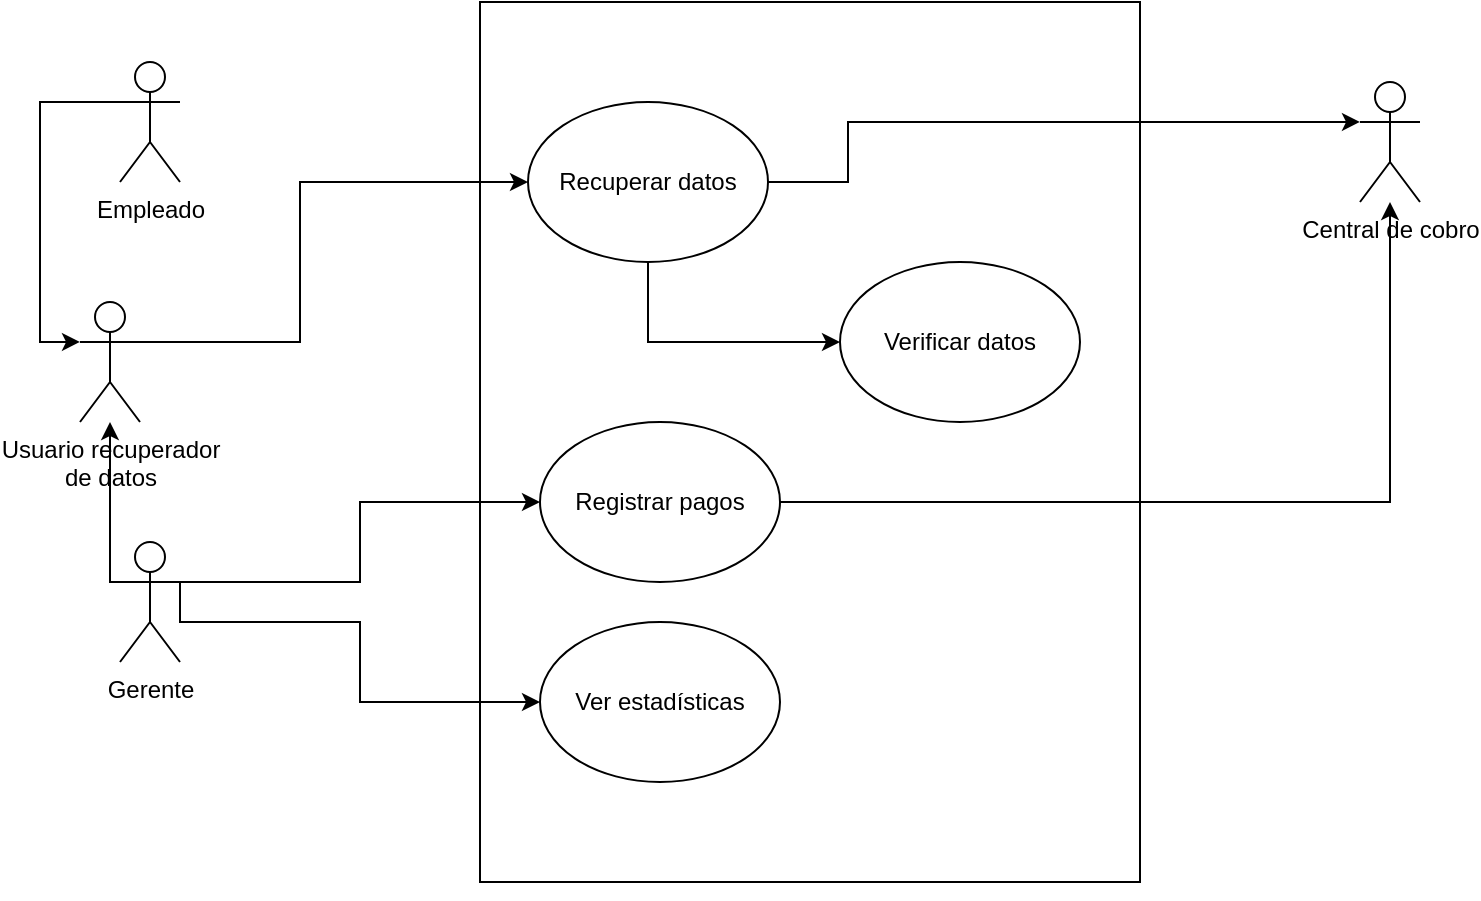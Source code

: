 <mxfile version="21.8.1" type="device">
  <diagram name="Página-1" id="z-JBHXHgfFMKVlA43Gau">
    <mxGraphModel dx="794" dy="456" grid="1" gridSize="10" guides="1" tooltips="1" connect="1" arrows="1" fold="1" page="1" pageScale="1" pageWidth="827" pageHeight="1169" math="0" shadow="0">
      <root>
        <mxCell id="0" />
        <mxCell id="1" parent="0" />
        <mxCell id="5UNZaeu38mxoltJObdmS-1" value="" style="rounded=0;whiteSpace=wrap;html=1;" vertex="1" parent="1">
          <mxGeometry x="270" y="560" width="330" height="440" as="geometry" />
        </mxCell>
        <mxCell id="5UNZaeu38mxoltJObdmS-2" style="edgeStyle=orthogonalEdgeStyle;rounded=0;orthogonalLoop=1;jettySize=auto;html=1;exitX=1;exitY=0.333;exitDx=0;exitDy=0;exitPerimeter=0;entryX=0;entryY=0.5;entryDx=0;entryDy=0;" edge="1" parent="1" source="5UNZaeu38mxoltJObdmS-17" target="5UNZaeu38mxoltJObdmS-11">
          <mxGeometry relative="1" as="geometry">
            <Array as="points">
              <mxPoint x="180" y="730" />
              <mxPoint x="180" y="650" />
            </Array>
          </mxGeometry>
        </mxCell>
        <mxCell id="5UNZaeu38mxoltJObdmS-6" value="Central de cobro" style="shape=umlActor;verticalLabelPosition=bottom;verticalAlign=top;html=1;outlineConnect=0;rounded=0;" vertex="1" parent="1">
          <mxGeometry x="710" y="600" width="30" height="60" as="geometry" />
        </mxCell>
        <mxCell id="5UNZaeu38mxoltJObdmS-7" value="Empleado" style="shape=umlActor;verticalLabelPosition=bottom;verticalAlign=top;html=1;outlineConnect=0;rounded=0;" vertex="1" parent="1">
          <mxGeometry x="90" y="590" width="30" height="60" as="geometry" />
        </mxCell>
        <mxCell id="5UNZaeu38mxoltJObdmS-10" style="edgeStyle=orthogonalEdgeStyle;rounded=0;orthogonalLoop=1;jettySize=auto;html=1;exitX=1;exitY=0.5;exitDx=0;exitDy=0;entryX=0;entryY=0.333;entryDx=0;entryDy=0;entryPerimeter=0;" edge="1" parent="1" source="5UNZaeu38mxoltJObdmS-11" target="5UNZaeu38mxoltJObdmS-6">
          <mxGeometry relative="1" as="geometry">
            <Array as="points">
              <mxPoint x="454" y="650" />
              <mxPoint x="454" y="620" />
            </Array>
            <mxPoint x="470" y="620" as="targetPoint" />
          </mxGeometry>
        </mxCell>
        <mxCell id="5UNZaeu38mxoltJObdmS-27" style="edgeStyle=orthogonalEdgeStyle;rounded=0;orthogonalLoop=1;jettySize=auto;html=1;exitX=0.5;exitY=1;exitDx=0;exitDy=0;entryX=0;entryY=0.5;entryDx=0;entryDy=0;" edge="1" parent="1" source="5UNZaeu38mxoltJObdmS-11" target="5UNZaeu38mxoltJObdmS-26">
          <mxGeometry relative="1" as="geometry" />
        </mxCell>
        <mxCell id="5UNZaeu38mxoltJObdmS-11" value="Recuperar datos" style="ellipse;whiteSpace=wrap;html=1;rounded=0;" vertex="1" parent="1">
          <mxGeometry x="294" y="610" width="120" height="80" as="geometry" />
        </mxCell>
        <mxCell id="5UNZaeu38mxoltJObdmS-14" style="edgeStyle=orthogonalEdgeStyle;rounded=0;orthogonalLoop=1;jettySize=auto;html=1;exitX=0;exitY=0.333;exitDx=0;exitDy=0;exitPerimeter=0;" edge="1" parent="1" source="5UNZaeu38mxoltJObdmS-16" target="5UNZaeu38mxoltJObdmS-17">
          <mxGeometry relative="1" as="geometry">
            <Array as="points">
              <mxPoint x="85" y="850" />
            </Array>
          </mxGeometry>
        </mxCell>
        <mxCell id="5UNZaeu38mxoltJObdmS-15" style="edgeStyle=orthogonalEdgeStyle;rounded=0;orthogonalLoop=1;jettySize=auto;html=1;exitX=1;exitY=0.333;exitDx=0;exitDy=0;exitPerimeter=0;entryX=0;entryY=0.5;entryDx=0;entryDy=0;" edge="1" parent="1" source="5UNZaeu38mxoltJObdmS-16" target="5UNZaeu38mxoltJObdmS-21">
          <mxGeometry relative="1" as="geometry" />
        </mxCell>
        <mxCell id="5UNZaeu38mxoltJObdmS-29" style="edgeStyle=orthogonalEdgeStyle;rounded=0;orthogonalLoop=1;jettySize=auto;html=1;exitX=1;exitY=0.333;exitDx=0;exitDy=0;exitPerimeter=0;entryX=0;entryY=0.5;entryDx=0;entryDy=0;" edge="1" parent="1" source="5UNZaeu38mxoltJObdmS-16" target="5UNZaeu38mxoltJObdmS-24">
          <mxGeometry relative="1" as="geometry">
            <Array as="points">
              <mxPoint x="120" y="870" />
              <mxPoint x="210" y="870" />
              <mxPoint x="210" y="910" />
            </Array>
          </mxGeometry>
        </mxCell>
        <mxCell id="5UNZaeu38mxoltJObdmS-16" value="Gerente" style="shape=umlActor;verticalLabelPosition=bottom;verticalAlign=top;html=1;outlineConnect=0;rounded=0;" vertex="1" parent="1">
          <mxGeometry x="90" y="830" width="30" height="60" as="geometry" />
        </mxCell>
        <mxCell id="5UNZaeu38mxoltJObdmS-17" value="Usuario recuperador&lt;br&gt;de datos&lt;br&gt;" style="shape=umlActor;verticalLabelPosition=bottom;verticalAlign=top;html=1;outlineConnect=0;rounded=0;" vertex="1" parent="1">
          <mxGeometry x="70" y="710" width="30" height="60" as="geometry" />
        </mxCell>
        <mxCell id="5UNZaeu38mxoltJObdmS-18" style="edgeStyle=orthogonalEdgeStyle;rounded=0;orthogonalLoop=1;jettySize=auto;html=1;exitX=0;exitY=0.333;exitDx=0;exitDy=0;exitPerimeter=0;entryX=0;entryY=0.333;entryDx=0;entryDy=0;entryPerimeter=0;" edge="1" parent="1" source="5UNZaeu38mxoltJObdmS-7" target="5UNZaeu38mxoltJObdmS-17">
          <mxGeometry relative="1" as="geometry" />
        </mxCell>
        <mxCell id="5UNZaeu38mxoltJObdmS-28" style="edgeStyle=orthogonalEdgeStyle;rounded=0;orthogonalLoop=1;jettySize=auto;html=1;exitX=1;exitY=0.5;exitDx=0;exitDy=0;" edge="1" parent="1" source="5UNZaeu38mxoltJObdmS-21" target="5UNZaeu38mxoltJObdmS-6">
          <mxGeometry relative="1" as="geometry" />
        </mxCell>
        <mxCell id="5UNZaeu38mxoltJObdmS-21" value="Registrar pagos" style="ellipse;whiteSpace=wrap;html=1;rounded=0;" vertex="1" parent="1">
          <mxGeometry x="300" y="770" width="120" height="80" as="geometry" />
        </mxCell>
        <mxCell id="5UNZaeu38mxoltJObdmS-24" value="Ver estadísticas" style="ellipse;whiteSpace=wrap;html=1;rounded=0;" vertex="1" parent="1">
          <mxGeometry x="300" y="870" width="120" height="80" as="geometry" />
        </mxCell>
        <mxCell id="5UNZaeu38mxoltJObdmS-26" value="Verificar datos" style="ellipse;whiteSpace=wrap;html=1;rounded=0;" vertex="1" parent="1">
          <mxGeometry x="450" y="690" width="120" height="80" as="geometry" />
        </mxCell>
        <mxCell id="5UNZaeu38mxoltJObdmS-30" style="edgeStyle=orthogonalEdgeStyle;rounded=0;orthogonalLoop=1;jettySize=auto;html=1;exitX=0.5;exitY=1;exitDx=0;exitDy=0;" edge="1" parent="1" source="5UNZaeu38mxoltJObdmS-1" target="5UNZaeu38mxoltJObdmS-1">
          <mxGeometry relative="1" as="geometry" />
        </mxCell>
      </root>
    </mxGraphModel>
  </diagram>
</mxfile>
